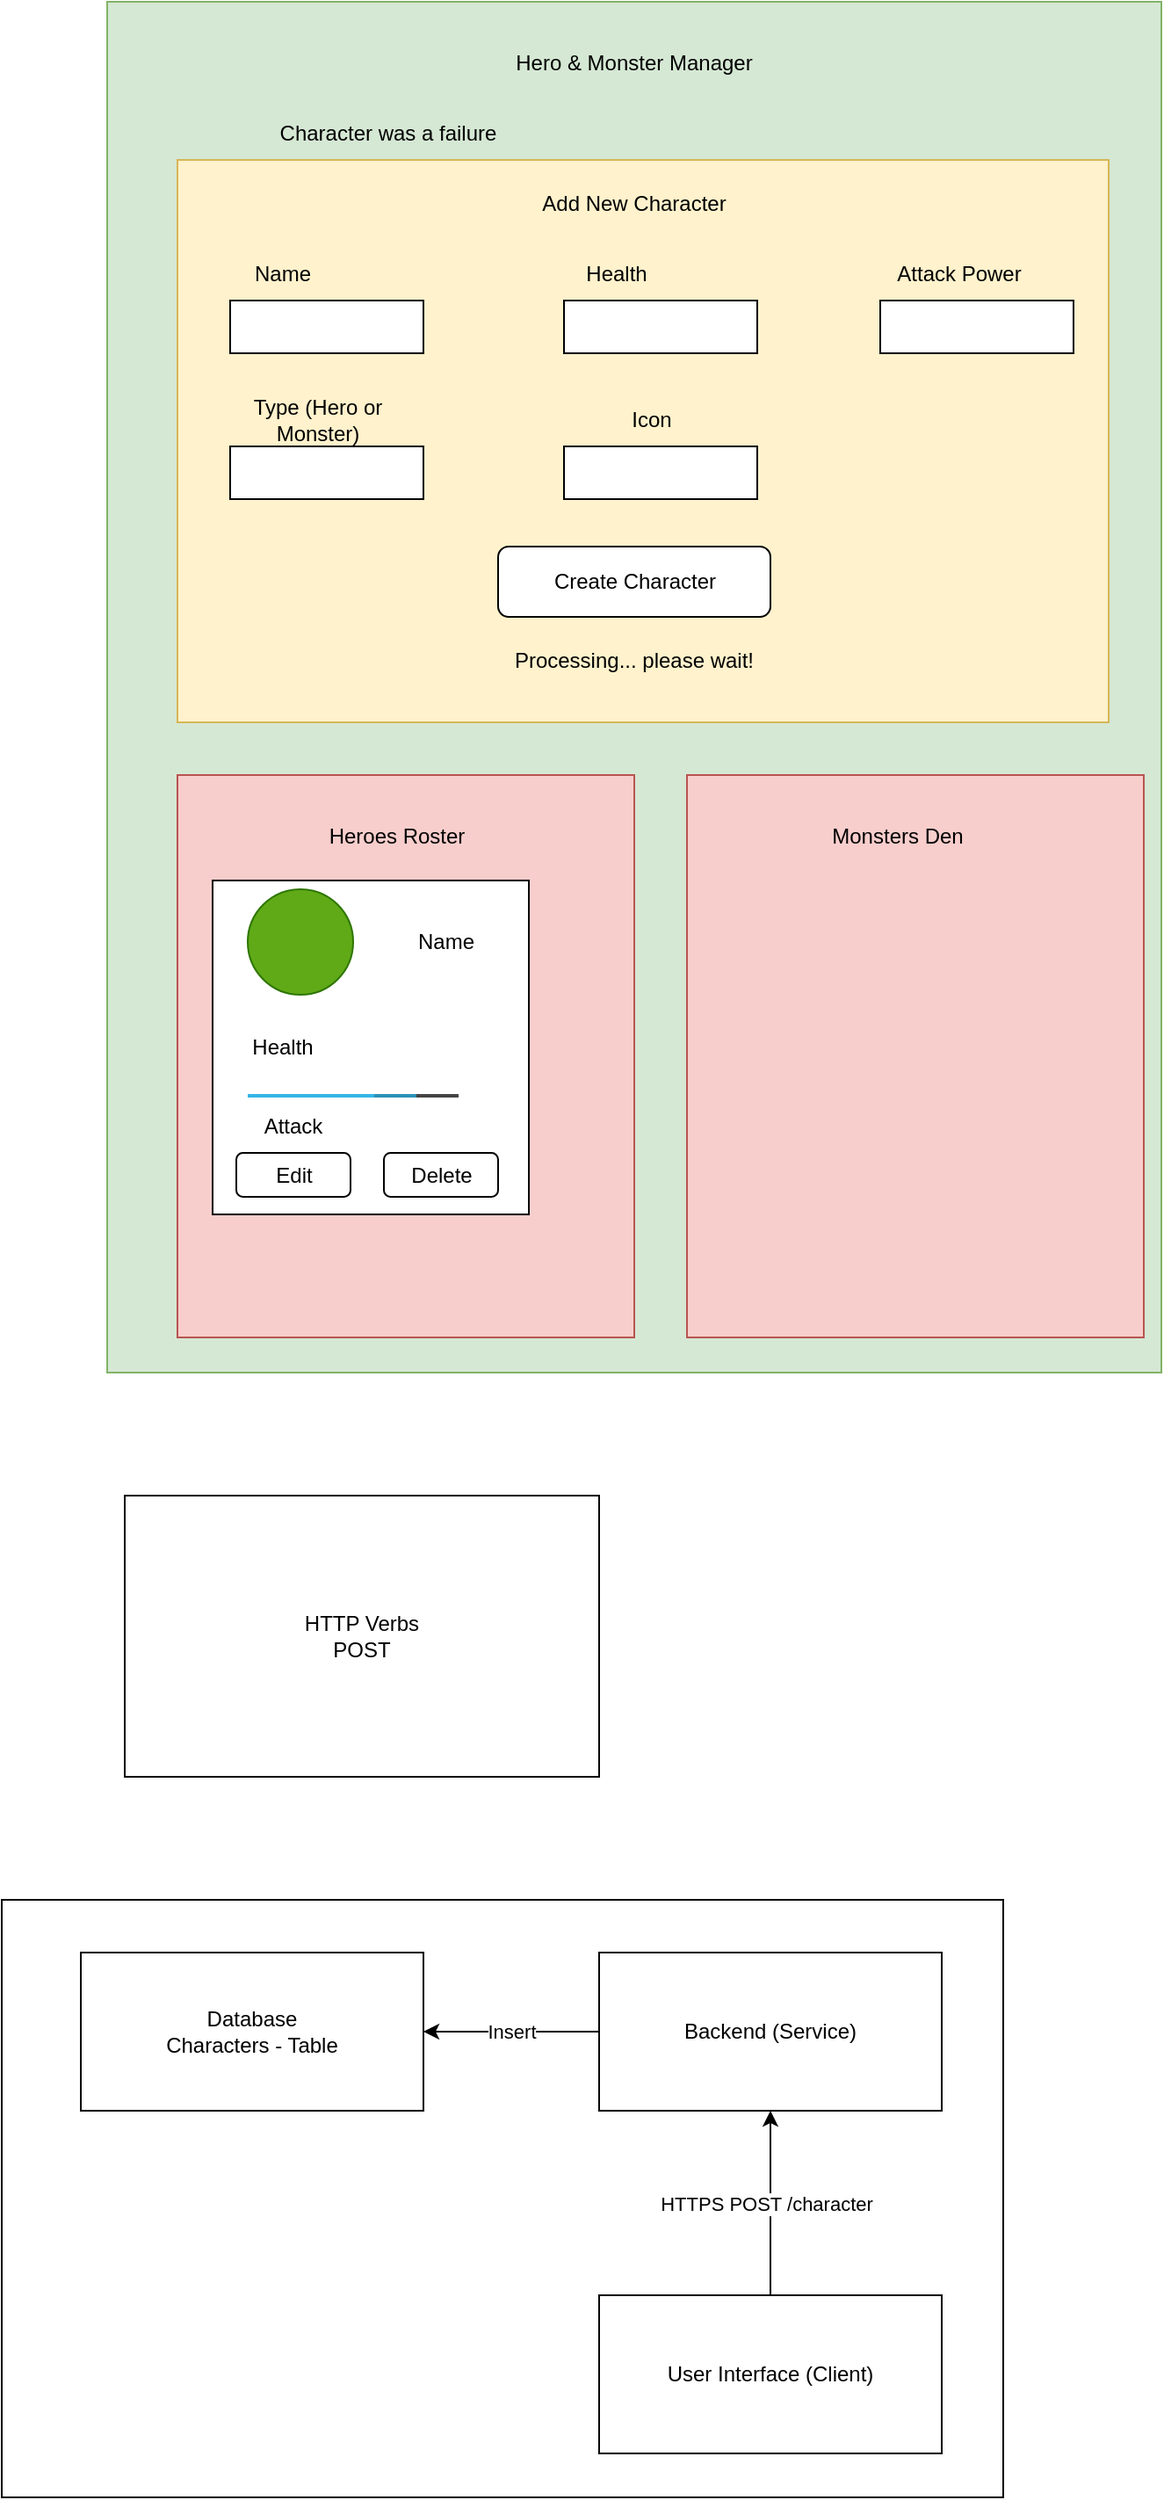 <mxfile version="27.1.5">
  <diagram name="Page-1" id="eDdAOtx2Hptp2Afqna5M">
    <mxGraphModel dx="945" dy="698" grid="1" gridSize="10" guides="1" tooltips="1" connect="1" arrows="1" fold="1" page="1" pageScale="1" pageWidth="827" pageHeight="1169" math="0" shadow="0">
      <root>
        <mxCell id="0" />
        <mxCell id="1" parent="0" />
        <mxCell id="UUwsG8xm2-U3rp9H3o_t-1" value="" style="rounded=0;whiteSpace=wrap;html=1;fillColor=#d5e8d4;strokeColor=#82b366;" parent="1" vertex="1">
          <mxGeometry x="110" y="130" width="600" height="780" as="geometry" />
        </mxCell>
        <mxCell id="UUwsG8xm2-U3rp9H3o_t-2" value="Hero &amp;amp; Monster Manager" style="text;html=1;align=center;verticalAlign=middle;whiteSpace=wrap;rounded=0;" parent="1" vertex="1">
          <mxGeometry x="325" y="150" width="170" height="30" as="geometry" />
        </mxCell>
        <mxCell id="UUwsG8xm2-U3rp9H3o_t-3" value="" style="rounded=0;whiteSpace=wrap;html=1;fillColor=#fff2cc;strokeColor=#d6b656;" parent="1" vertex="1">
          <mxGeometry x="150" y="220" width="530" height="320" as="geometry" />
        </mxCell>
        <mxCell id="UUwsG8xm2-U3rp9H3o_t-4" value="" style="rounded=0;whiteSpace=wrap;html=1;" parent="1" vertex="1">
          <mxGeometry x="180" y="300" width="110" height="30" as="geometry" />
        </mxCell>
        <mxCell id="UUwsG8xm2-U3rp9H3o_t-5" value="" style="rounded=0;whiteSpace=wrap;html=1;" parent="1" vertex="1">
          <mxGeometry x="370" y="300" width="110" height="30" as="geometry" />
        </mxCell>
        <mxCell id="UUwsG8xm2-U3rp9H3o_t-6" value="" style="rounded=0;whiteSpace=wrap;html=1;" parent="1" vertex="1">
          <mxGeometry x="550" y="300" width="110" height="30" as="geometry" />
        </mxCell>
        <mxCell id="UUwsG8xm2-U3rp9H3o_t-7" value="" style="rounded=0;whiteSpace=wrap;html=1;" parent="1" vertex="1">
          <mxGeometry x="180" y="383" width="110" height="30" as="geometry" />
        </mxCell>
        <mxCell id="UUwsG8xm2-U3rp9H3o_t-9" value="Name" style="text;html=1;align=center;verticalAlign=middle;whiteSpace=wrap;rounded=0;" parent="1" vertex="1">
          <mxGeometry x="180" y="270" width="60" height="30" as="geometry" />
        </mxCell>
        <mxCell id="UUwsG8xm2-U3rp9H3o_t-10" value="Health" style="text;html=1;align=center;verticalAlign=middle;whiteSpace=wrap;rounded=0;" parent="1" vertex="1">
          <mxGeometry x="370" y="270" width="60" height="30" as="geometry" />
        </mxCell>
        <mxCell id="UUwsG8xm2-U3rp9H3o_t-11" value="Attack Power" style="text;html=1;align=center;verticalAlign=middle;whiteSpace=wrap;rounded=0;" parent="1" vertex="1">
          <mxGeometry x="550" y="270" width="90" height="30" as="geometry" />
        </mxCell>
        <mxCell id="UUwsG8xm2-U3rp9H3o_t-12" value="Type (Hero or Monster)" style="text;html=1;align=center;verticalAlign=middle;whiteSpace=wrap;rounded=0;" parent="1" vertex="1">
          <mxGeometry x="180" y="353" width="100" height="30" as="geometry" />
        </mxCell>
        <mxCell id="UUwsG8xm2-U3rp9H3o_t-13" value="" style="rounded=0;whiteSpace=wrap;html=1;" parent="1" vertex="1">
          <mxGeometry x="370" y="383" width="110" height="30" as="geometry" />
        </mxCell>
        <mxCell id="UUwsG8xm2-U3rp9H3o_t-14" value="Icon" style="text;html=1;align=center;verticalAlign=middle;whiteSpace=wrap;rounded=0;" parent="1" vertex="1">
          <mxGeometry x="370" y="353" width="100" height="30" as="geometry" />
        </mxCell>
        <mxCell id="UUwsG8xm2-U3rp9H3o_t-15" value="Add New Character" style="text;html=1;align=center;verticalAlign=middle;whiteSpace=wrap;rounded=0;" parent="1" vertex="1">
          <mxGeometry x="325" y="230" width="170" height="30" as="geometry" />
        </mxCell>
        <mxCell id="UUwsG8xm2-U3rp9H3o_t-16" value="" style="rounded=0;whiteSpace=wrap;html=1;fillColor=#f8cecc;strokeColor=#b85450;" parent="1" vertex="1">
          <mxGeometry x="150" y="570" width="260" height="320" as="geometry" />
        </mxCell>
        <mxCell id="UUwsG8xm2-U3rp9H3o_t-17" value="" style="rounded=0;whiteSpace=wrap;html=1;fillColor=#f8cecc;strokeColor=#b85450;" parent="1" vertex="1">
          <mxGeometry x="440" y="570" width="260" height="320" as="geometry" />
        </mxCell>
        <mxCell id="UUwsG8xm2-U3rp9H3o_t-19" value="Create Character" style="rounded=1;whiteSpace=wrap;html=1;" parent="1" vertex="1">
          <mxGeometry x="332.5" y="440" width="155" height="40" as="geometry" />
        </mxCell>
        <mxCell id="UUwsG8xm2-U3rp9H3o_t-20" value="Heroes Roster" style="text;html=1;align=center;verticalAlign=middle;whiteSpace=wrap;rounded=0;" parent="1" vertex="1">
          <mxGeometry x="190" y="590" width="170" height="30" as="geometry" />
        </mxCell>
        <mxCell id="UUwsG8xm2-U3rp9H3o_t-21" value="Monsters Den" style="text;html=1;align=center;verticalAlign=middle;whiteSpace=wrap;rounded=0;" parent="1" vertex="1">
          <mxGeometry x="475" y="590" width="170" height="30" as="geometry" />
        </mxCell>
        <mxCell id="UUwsG8xm2-U3rp9H3o_t-23" value="" style="rounded=0;whiteSpace=wrap;html=1;" parent="1" vertex="1">
          <mxGeometry x="170" y="630" width="180" height="190" as="geometry" />
        </mxCell>
        <mxCell id="UUwsG8xm2-U3rp9H3o_t-24" value="Name" style="text;html=1;align=center;verticalAlign=middle;whiteSpace=wrap;rounded=0;" parent="1" vertex="1">
          <mxGeometry x="272.5" y="650" width="60" height="30" as="geometry" />
        </mxCell>
        <mxCell id="UUwsG8xm2-U3rp9H3o_t-25" value="" style="ellipse;whiteSpace=wrap;html=1;aspect=fixed;fillColor=#60a917;strokeColor=#2D7600;fontColor=#ffffff;" parent="1" vertex="1">
          <mxGeometry x="190" y="635" width="60" height="60" as="geometry" />
        </mxCell>
        <mxCell id="UUwsG8xm2-U3rp9H3o_t-26" value="Health" style="text;html=1;align=center;verticalAlign=middle;whiteSpace=wrap;rounded=0;" parent="1" vertex="1">
          <mxGeometry x="180" y="710" width="60" height="30" as="geometry" />
        </mxCell>
        <mxCell id="UUwsG8xm2-U3rp9H3o_t-28" value="" style="verticalLabelPosition=bottom;verticalAlign=top;html=1;shadow=0;dashed=0;strokeWidth=1;shape=mxgraph.android.progressBar;strokeColor=#33b5e5;dx1=0.8;dx2=0.6;strokeWidth=2;" parent="1" vertex="1">
          <mxGeometry x="190" y="750" width="120" height="5" as="geometry" />
        </mxCell>
        <mxCell id="UUwsG8xm2-U3rp9H3o_t-30" value="Attack" style="text;html=1;align=center;verticalAlign=middle;whiteSpace=wrap;rounded=0;" parent="1" vertex="1">
          <mxGeometry x="186" y="755" width="60" height="30" as="geometry" />
        </mxCell>
        <mxCell id="UUwsG8xm2-U3rp9H3o_t-31" value="Edit" style="rounded=1;whiteSpace=wrap;html=1;" parent="1" vertex="1">
          <mxGeometry x="183.5" y="785" width="65" height="25" as="geometry" />
        </mxCell>
        <mxCell id="UUwsG8xm2-U3rp9H3o_t-32" value="Delete" style="rounded=1;whiteSpace=wrap;html=1;" parent="1" vertex="1">
          <mxGeometry x="267.5" y="785" width="65" height="25" as="geometry" />
        </mxCell>
        <mxCell id="UUwsG8xm2-U3rp9H3o_t-33" value="Processing... please wait!" style="text;html=1;align=center;verticalAlign=middle;whiteSpace=wrap;rounded=0;" parent="1" vertex="1">
          <mxGeometry x="290" y="490" width="240" height="30" as="geometry" />
        </mxCell>
        <mxCell id="UUwsG8xm2-U3rp9H3o_t-34" value="Character was a failure" style="text;html=1;align=center;verticalAlign=middle;whiteSpace=wrap;rounded=0;" parent="1" vertex="1">
          <mxGeometry x="150" y="190" width="240" height="30" as="geometry" />
        </mxCell>
        <mxCell id="UUwsG8xm2-U3rp9H3o_t-35" value="HTTP Verbs&lt;div&gt;POST&lt;/div&gt;" style="rounded=0;whiteSpace=wrap;html=1;" parent="1" vertex="1">
          <mxGeometry x="120" y="980" width="270" height="160" as="geometry" />
        </mxCell>
        <mxCell id="UUwsG8xm2-U3rp9H3o_t-36" value="" style="rounded=0;whiteSpace=wrap;html=1;" parent="1" vertex="1">
          <mxGeometry x="50" y="1210" width="570" height="340" as="geometry" />
        </mxCell>
        <mxCell id="UUwsG8xm2-U3rp9H3o_t-37" value="Database&lt;br&gt;Characters - Table" style="rounded=0;whiteSpace=wrap;html=1;" parent="1" vertex="1">
          <mxGeometry x="95" y="1240" width="195" height="90" as="geometry" />
        </mxCell>
        <mxCell id="UUwsG8xm2-U3rp9H3o_t-40" style="edgeStyle=orthogonalEdgeStyle;rounded=0;orthogonalLoop=1;jettySize=auto;html=1;" parent="1" source="UUwsG8xm2-U3rp9H3o_t-38" target="UUwsG8xm2-U3rp9H3o_t-39" edge="1">
          <mxGeometry relative="1" as="geometry" />
        </mxCell>
        <mxCell id="UUwsG8xm2-U3rp9H3o_t-42" value="HTTPS POST /character" style="edgeLabel;html=1;align=center;verticalAlign=middle;resizable=0;points=[];" parent="UUwsG8xm2-U3rp9H3o_t-40" vertex="1" connectable="0">
          <mxGeometry x="-0.009" y="4" relative="1" as="geometry">
            <mxPoint x="1" as="offset" />
          </mxGeometry>
        </mxCell>
        <mxCell id="UUwsG8xm2-U3rp9H3o_t-38" value="User Interface (Client)" style="rounded=0;whiteSpace=wrap;html=1;" parent="1" vertex="1">
          <mxGeometry x="390" y="1435" width="195" height="90" as="geometry" />
        </mxCell>
        <mxCell id="UUwsG8xm2-U3rp9H3o_t-41" style="edgeStyle=orthogonalEdgeStyle;rounded=0;orthogonalLoop=1;jettySize=auto;html=1;" parent="1" source="UUwsG8xm2-U3rp9H3o_t-39" target="UUwsG8xm2-U3rp9H3o_t-37" edge="1">
          <mxGeometry relative="1" as="geometry" />
        </mxCell>
        <mxCell id="UUwsG8xm2-U3rp9H3o_t-43" value="Insert" style="edgeLabel;html=1;align=center;verticalAlign=middle;resizable=0;points=[];" parent="UUwsG8xm2-U3rp9H3o_t-41" vertex="1" connectable="0">
          <mxGeometry x="-0.003" relative="1" as="geometry">
            <mxPoint as="offset" />
          </mxGeometry>
        </mxCell>
        <mxCell id="UUwsG8xm2-U3rp9H3o_t-39" value="Backend (Service)" style="rounded=0;whiteSpace=wrap;html=1;" parent="1" vertex="1">
          <mxGeometry x="390" y="1240" width="195" height="90" as="geometry" />
        </mxCell>
      </root>
    </mxGraphModel>
  </diagram>
</mxfile>

